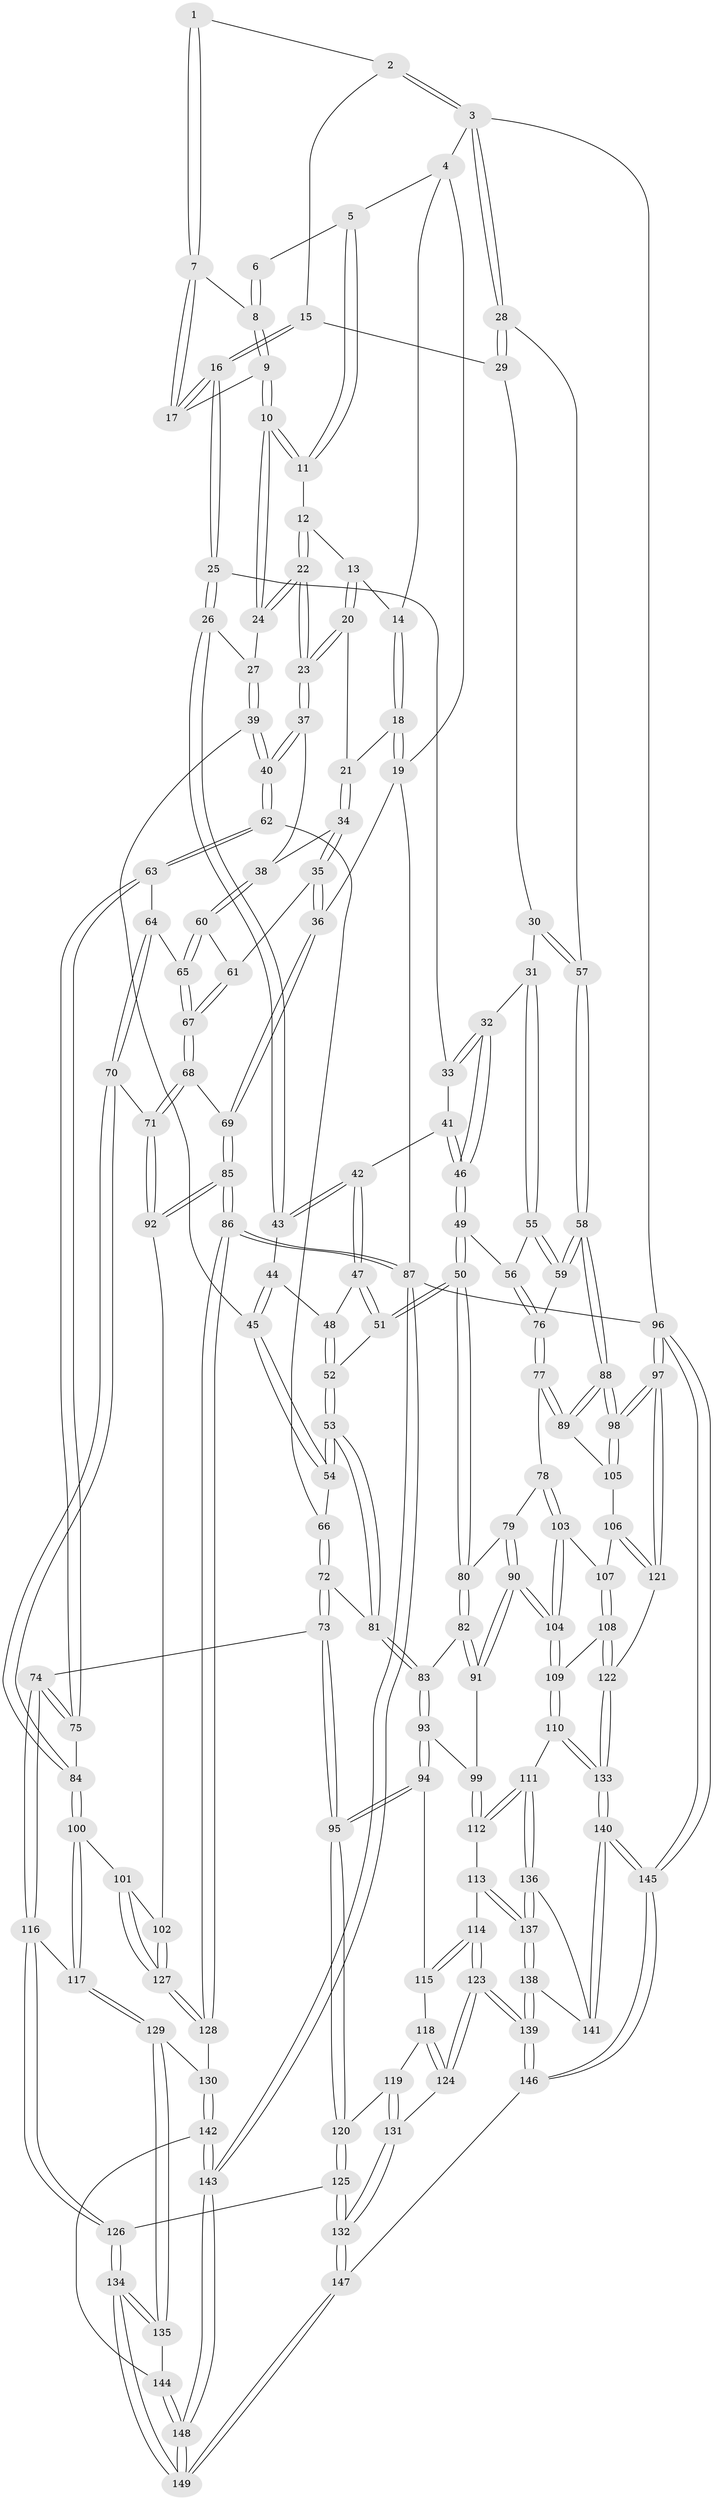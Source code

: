 // coarse degree distribution, {2: 0.10869565217391304, 4: 0.43478260869565216, 5: 0.10869565217391304, 3: 0.32608695652173914, 6: 0.021739130434782608}
// Generated by graph-tools (version 1.1) at 2025/54/03/04/25 22:54:35]
// undirected, 149 vertices, 369 edges
graph export_dot {
  node [color=gray90,style=filled];
  1 [pos="+0.8914229898936603+0"];
  2 [pos="+1+0"];
  3 [pos="+1+0"];
  4 [pos="+0.1730247746119311+0"];
  5 [pos="+0.2031965974653183+0"];
  6 [pos="+0.5496328298209673+0"];
  7 [pos="+0.7459813186288728+0.09518497877678608"];
  8 [pos="+0.5519070913898201+0.03552253112439232"];
  9 [pos="+0.5340397826887843+0.10319896687324145"];
  10 [pos="+0.5260254907888011+0.11987871746181986"];
  11 [pos="+0.41834701298455695+0.10949373863138603"];
  12 [pos="+0.3511247308133858+0.15366716547721126"];
  13 [pos="+0.31420846963017157+0.1399142226751826"];
  14 [pos="+0.18750462318444255+0.04454312265970857"];
  15 [pos="+0.8460074514433911+0.21579210755977418"];
  16 [pos="+0.7686414220590784+0.2364174896633763"];
  17 [pos="+0.7459326271135118+0.14479923833395408"];
  18 [pos="+0.14877894532447586+0.15357469331235293"];
  19 [pos="+0+0.15925211316622317"];
  20 [pos="+0.2814370588873133+0.2310847701072366"];
  21 [pos="+0.15211681718542283+0.22115710677059336"];
  22 [pos="+0.39283683695216304+0.3018545517687422"];
  23 [pos="+0.39137551378010504+0.30357935536472797"];
  24 [pos="+0.5391398443998832+0.23396342690526015"];
  25 [pos="+0.7531214949129336+0.2586059111355786"];
  26 [pos="+0.6901310163048278+0.29309736521150986"];
  27 [pos="+0.5714579820239801+0.2559192095831842"];
  28 [pos="+1+0.09390448563640673"];
  29 [pos="+0.9057515213603623+0.22826034470939333"];
  30 [pos="+0.958144711572263+0.4036611285517773"];
  31 [pos="+0.9278222737725551+0.41071521636692593"];
  32 [pos="+0.9068822956976552+0.4108323123457664"];
  33 [pos="+0.8468411780119955+0.370039177766136"];
  34 [pos="+0.1373509687340725+0.2784024803297476"];
  35 [pos="+0+0.3602231381644895"];
  36 [pos="+0+0.37623756965923993"];
  37 [pos="+0.35412149254586434+0.3904067299595947"];
  38 [pos="+0.22162795343978692+0.3943566417642368"];
  39 [pos="+0.5219290300991999+0.4354299589705762"];
  40 [pos="+0.3869700928859951+0.4393566023681907"];
  41 [pos="+0.7810949344774273+0.44001806998066423"];
  42 [pos="+0.7558289946573528+0.44068863457649937"];
  43 [pos="+0.6839823136051791+0.3687646429800892"];
  44 [pos="+0.6830326624694113+0.37036638672657624"];
  45 [pos="+0.578442002096076+0.46886926125901857"];
  46 [pos="+0.8450907729134965+0.4757293033574963"];
  47 [pos="+0.7551157239961938+0.49444995987842855"];
  48 [pos="+0.6894873016235195+0.4718790383899275"];
  49 [pos="+0.8244998289962605+0.5496538806376978"];
  50 [pos="+0.7890492736092681+0.5671838164570445"];
  51 [pos="+0.7672977054014478+0.5581063454623176"];
  52 [pos="+0.6699344251723073+0.5647051075588494"];
  53 [pos="+0.6211104855467477+0.5850736473873478"];
  54 [pos="+0.5919211929455421+0.5455347967567336"];
  55 [pos="+0.90589945792121+0.5597045068842295"];
  56 [pos="+0.8362712354613979+0.552476162685822"];
  57 [pos="+1+0.44620522079710917"];
  58 [pos="+1+0.5381016995095456"];
  59 [pos="+0.9206435654833579+0.5675085350878951"];
  60 [pos="+0.1878503268867756+0.44933750715678933"];
  61 [pos="+0.0450326148722518+0.4175668740527849"];
  62 [pos="+0.3903128395565352+0.4974231769641465"];
  63 [pos="+0.31830758908508705+0.5931589934366996"];
  64 [pos="+0.2191115086851114+0.5238436501132911"];
  65 [pos="+0.18054784659251424+0.471130155440949"];
  66 [pos="+0.44366959480678364+0.5486818490844882"];
  67 [pos="+0.1257564235565634+0.523136483036006"];
  68 [pos="+0.10511405659919804+0.5447315247993468"];
  69 [pos="+0+0.4848796418558458"];
  70 [pos="+0.20600483751233337+0.6830921382814235"];
  71 [pos="+0.13202807542346534+0.664100230893427"];
  72 [pos="+0.46658021611780265+0.6581057564415967"];
  73 [pos="+0.39681125985380405+0.744156071708812"];
  74 [pos="+0.3542265766282178+0.7355443731390426"];
  75 [pos="+0.29686543831475354+0.7070475152483899"];
  76 [pos="+0.9051112254809682+0.6765627534580423"];
  77 [pos="+0.9051622816997319+0.6985666195571135"];
  78 [pos="+0.8640823648403119+0.7103093460261057"];
  79 [pos="+0.7988861685059726+0.6683855259239315"];
  80 [pos="+0.7972168660782044+0.6662871925018411"];
  81 [pos="+0.610763312323512+0.636860145113825"];
  82 [pos="+0.672406180776134+0.6871983096991067"];
  83 [pos="+0.6131588721108476+0.6429762707083474"];
  84 [pos="+0.2697580355015127+0.712243344978673"];
  85 [pos="+0+0.7917494043277146"];
  86 [pos="+0+0.9771312242382385"];
  87 [pos="+0+1"];
  88 [pos="+1+0.6412910892757927"];
  89 [pos="+0.9574095844500135+0.7100581186892103"];
  90 [pos="+0.7331895769363812+0.7827930545057884"];
  91 [pos="+0.6953662826940491+0.762899912082126"];
  92 [pos="+0.016028197931414086+0.7440806034495916"];
  93 [pos="+0.5662968376276084+0.7701401092347306"];
  94 [pos="+0.5575492371957457+0.7771277477236541"];
  95 [pos="+0.4173644878824499+0.7671006240071532"];
  96 [pos="+1+1"];
  97 [pos="+1+1"];
  98 [pos="+1+0.963154023918051"];
  99 [pos="+0.6497136498304321+0.7953418428950472"];
  100 [pos="+0.21715344740768205+0.8065843894054406"];
  101 [pos="+0.18675996768172284+0.8172707100539613"];
  102 [pos="+0.052081268972249836+0.7680627111799854"];
  103 [pos="+0.8577696244039834+0.7308327741735223"];
  104 [pos="+0.7547257414614844+0.8104635825577198"];
  105 [pos="+0.9481927518952151+0.8122613370614737"];
  106 [pos="+0.9406357002429167+0.8183583768905534"];
  107 [pos="+0.8660633108412377+0.7852434637599952"];
  108 [pos="+0.8478976582148655+0.8534511349095134"];
  109 [pos="+0.758784773728558+0.8338482968864882"];
  110 [pos="+0.7309032524254064+0.8803891595586282"];
  111 [pos="+0.7285504241368296+0.881735427852264"];
  112 [pos="+0.6504917251384158+0.88047678038572"];
  113 [pos="+0.6497228757752281+0.8809374729464045"];
  114 [pos="+0.6353237525871682+0.8858727353304101"];
  115 [pos="+0.5616144264993967+0.8056417459210438"];
  116 [pos="+0.31229910670603944+0.8758149780798312"];
  117 [pos="+0.23757822894463926+0.8743089151976687"];
  118 [pos="+0.5551798411875417+0.8226481884240723"];
  119 [pos="+0.4804210742041809+0.861336286818839"];
  120 [pos="+0.4214852686449696+0.7893686456689963"];
  121 [pos="+0.919679930559772+0.8582149035928675"];
  122 [pos="+0.8763788736622323+0.888643551890847"];
  123 [pos="+0.5957606604273573+0.9226142411932684"];
  124 [pos="+0.5351811706121197+0.9031920493513202"];
  125 [pos="+0.39108879172645605+0.9181200353098125"];
  126 [pos="+0.3253200106565335+0.9012903430701094"];
  127 [pos="+0.13538245202318794+0.8742080542277377"];
  128 [pos="+0.13057107387502873+0.8919328503210446"];
  129 [pos="+0.23183080510236548+0.8988582929654038"];
  130 [pos="+0.14672708137222573+0.9107481451629429"];
  131 [pos="+0.5102746325822204+0.9078318901857265"];
  132 [pos="+0.4312972144405403+1"];
  133 [pos="+0.8755380320989199+0.99855354745103"];
  134 [pos="+0.27633975378520204+0.9590719088360525"];
  135 [pos="+0.2417837645015534+0.930367218173486"];
  136 [pos="+0.7262530761892814+0.9000732808422791"];
  137 [pos="+0.680810084183349+0.9753188904288208"];
  138 [pos="+0.6714699181428868+1"];
  139 [pos="+0.6246589289770301+1"];
  140 [pos="+0.8854586684028928+1"];
  141 [pos="+0.7351309101551868+0.9563852594136817"];
  142 [pos="+0.15033347153841378+0.9366013428722134"];
  143 [pos="+0+1"];
  144 [pos="+0.20470346313575508+0.9551976732400577"];
  145 [pos="+1+1"];
  146 [pos="+0.6169703801228648+1"];
  147 [pos="+0.40919265067385724+1"];
  148 [pos="+0.083607037047681+1"];
  149 [pos="+0.37240945745412735+1"];
  1 -- 2;
  1 -- 7;
  1 -- 7;
  2 -- 3;
  2 -- 3;
  2 -- 15;
  3 -- 4;
  3 -- 28;
  3 -- 28;
  3 -- 96;
  4 -- 5;
  4 -- 14;
  4 -- 19;
  5 -- 6;
  5 -- 11;
  5 -- 11;
  6 -- 8;
  6 -- 8;
  7 -- 8;
  7 -- 17;
  7 -- 17;
  8 -- 9;
  8 -- 9;
  9 -- 10;
  9 -- 10;
  9 -- 17;
  10 -- 11;
  10 -- 11;
  10 -- 24;
  10 -- 24;
  11 -- 12;
  12 -- 13;
  12 -- 22;
  12 -- 22;
  13 -- 14;
  13 -- 20;
  13 -- 20;
  14 -- 18;
  14 -- 18;
  15 -- 16;
  15 -- 16;
  15 -- 29;
  16 -- 17;
  16 -- 17;
  16 -- 25;
  16 -- 25;
  18 -- 19;
  18 -- 19;
  18 -- 21;
  19 -- 36;
  19 -- 87;
  20 -- 21;
  20 -- 23;
  20 -- 23;
  21 -- 34;
  21 -- 34;
  22 -- 23;
  22 -- 23;
  22 -- 24;
  22 -- 24;
  23 -- 37;
  23 -- 37;
  24 -- 27;
  25 -- 26;
  25 -- 26;
  25 -- 33;
  26 -- 27;
  26 -- 43;
  26 -- 43;
  27 -- 39;
  27 -- 39;
  28 -- 29;
  28 -- 29;
  28 -- 57;
  29 -- 30;
  30 -- 31;
  30 -- 57;
  30 -- 57;
  31 -- 32;
  31 -- 55;
  31 -- 55;
  32 -- 33;
  32 -- 33;
  32 -- 46;
  32 -- 46;
  33 -- 41;
  34 -- 35;
  34 -- 35;
  34 -- 38;
  35 -- 36;
  35 -- 36;
  35 -- 61;
  36 -- 69;
  36 -- 69;
  37 -- 38;
  37 -- 40;
  37 -- 40;
  38 -- 60;
  38 -- 60;
  39 -- 40;
  39 -- 40;
  39 -- 45;
  40 -- 62;
  40 -- 62;
  41 -- 42;
  41 -- 46;
  41 -- 46;
  42 -- 43;
  42 -- 43;
  42 -- 47;
  42 -- 47;
  43 -- 44;
  44 -- 45;
  44 -- 45;
  44 -- 48;
  45 -- 54;
  45 -- 54;
  46 -- 49;
  46 -- 49;
  47 -- 48;
  47 -- 51;
  47 -- 51;
  48 -- 52;
  48 -- 52;
  49 -- 50;
  49 -- 50;
  49 -- 56;
  50 -- 51;
  50 -- 51;
  50 -- 80;
  50 -- 80;
  51 -- 52;
  52 -- 53;
  52 -- 53;
  53 -- 54;
  53 -- 54;
  53 -- 81;
  53 -- 81;
  54 -- 66;
  55 -- 56;
  55 -- 59;
  55 -- 59;
  56 -- 76;
  56 -- 76;
  57 -- 58;
  57 -- 58;
  58 -- 59;
  58 -- 59;
  58 -- 88;
  58 -- 88;
  59 -- 76;
  60 -- 61;
  60 -- 65;
  60 -- 65;
  61 -- 67;
  61 -- 67;
  62 -- 63;
  62 -- 63;
  62 -- 66;
  63 -- 64;
  63 -- 75;
  63 -- 75;
  64 -- 65;
  64 -- 70;
  64 -- 70;
  65 -- 67;
  65 -- 67;
  66 -- 72;
  66 -- 72;
  67 -- 68;
  67 -- 68;
  68 -- 69;
  68 -- 71;
  68 -- 71;
  69 -- 85;
  69 -- 85;
  70 -- 71;
  70 -- 84;
  70 -- 84;
  71 -- 92;
  71 -- 92;
  72 -- 73;
  72 -- 73;
  72 -- 81;
  73 -- 74;
  73 -- 95;
  73 -- 95;
  74 -- 75;
  74 -- 75;
  74 -- 116;
  74 -- 116;
  75 -- 84;
  76 -- 77;
  76 -- 77;
  77 -- 78;
  77 -- 89;
  77 -- 89;
  78 -- 79;
  78 -- 103;
  78 -- 103;
  79 -- 80;
  79 -- 90;
  79 -- 90;
  80 -- 82;
  80 -- 82;
  81 -- 83;
  81 -- 83;
  82 -- 83;
  82 -- 91;
  82 -- 91;
  83 -- 93;
  83 -- 93;
  84 -- 100;
  84 -- 100;
  85 -- 86;
  85 -- 86;
  85 -- 92;
  85 -- 92;
  86 -- 87;
  86 -- 87;
  86 -- 128;
  86 -- 128;
  87 -- 143;
  87 -- 143;
  87 -- 96;
  88 -- 89;
  88 -- 89;
  88 -- 98;
  88 -- 98;
  89 -- 105;
  90 -- 91;
  90 -- 91;
  90 -- 104;
  90 -- 104;
  91 -- 99;
  92 -- 102;
  93 -- 94;
  93 -- 94;
  93 -- 99;
  94 -- 95;
  94 -- 95;
  94 -- 115;
  95 -- 120;
  95 -- 120;
  96 -- 97;
  96 -- 97;
  96 -- 145;
  96 -- 145;
  97 -- 98;
  97 -- 98;
  97 -- 121;
  97 -- 121;
  98 -- 105;
  98 -- 105;
  99 -- 112;
  99 -- 112;
  100 -- 101;
  100 -- 117;
  100 -- 117;
  101 -- 102;
  101 -- 127;
  101 -- 127;
  102 -- 127;
  102 -- 127;
  103 -- 104;
  103 -- 104;
  103 -- 107;
  104 -- 109;
  104 -- 109;
  105 -- 106;
  106 -- 107;
  106 -- 121;
  106 -- 121;
  107 -- 108;
  107 -- 108;
  108 -- 109;
  108 -- 122;
  108 -- 122;
  109 -- 110;
  109 -- 110;
  110 -- 111;
  110 -- 133;
  110 -- 133;
  111 -- 112;
  111 -- 112;
  111 -- 136;
  111 -- 136;
  112 -- 113;
  113 -- 114;
  113 -- 137;
  113 -- 137;
  114 -- 115;
  114 -- 115;
  114 -- 123;
  114 -- 123;
  115 -- 118;
  116 -- 117;
  116 -- 126;
  116 -- 126;
  117 -- 129;
  117 -- 129;
  118 -- 119;
  118 -- 124;
  118 -- 124;
  119 -- 120;
  119 -- 131;
  119 -- 131;
  120 -- 125;
  120 -- 125;
  121 -- 122;
  122 -- 133;
  122 -- 133;
  123 -- 124;
  123 -- 124;
  123 -- 139;
  123 -- 139;
  124 -- 131;
  125 -- 126;
  125 -- 132;
  125 -- 132;
  126 -- 134;
  126 -- 134;
  127 -- 128;
  127 -- 128;
  128 -- 130;
  129 -- 130;
  129 -- 135;
  129 -- 135;
  130 -- 142;
  130 -- 142;
  131 -- 132;
  131 -- 132;
  132 -- 147;
  132 -- 147;
  133 -- 140;
  133 -- 140;
  134 -- 135;
  134 -- 135;
  134 -- 149;
  134 -- 149;
  135 -- 144;
  136 -- 137;
  136 -- 137;
  136 -- 141;
  137 -- 138;
  137 -- 138;
  138 -- 139;
  138 -- 139;
  138 -- 141;
  139 -- 146;
  139 -- 146;
  140 -- 141;
  140 -- 141;
  140 -- 145;
  140 -- 145;
  142 -- 143;
  142 -- 143;
  142 -- 144;
  143 -- 148;
  143 -- 148;
  144 -- 148;
  144 -- 148;
  145 -- 146;
  145 -- 146;
  146 -- 147;
  147 -- 149;
  147 -- 149;
  148 -- 149;
  148 -- 149;
}
